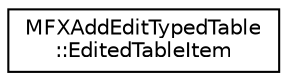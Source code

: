 digraph "Graphical Class Hierarchy"
{
  edge [fontname="Helvetica",fontsize="10",labelfontname="Helvetica",labelfontsize="10"];
  node [fontname="Helvetica",fontsize="10",shape=record];
  rankdir="LR";
  Node0 [label="MFXAddEditTypedTable\l::EditedTableItem",height=0.2,width=0.4,color="black", fillcolor="white", style="filled",URL="$db/d06/struct_m_f_x_add_edit_typed_table_1_1_edited_table_item.html"];
}
